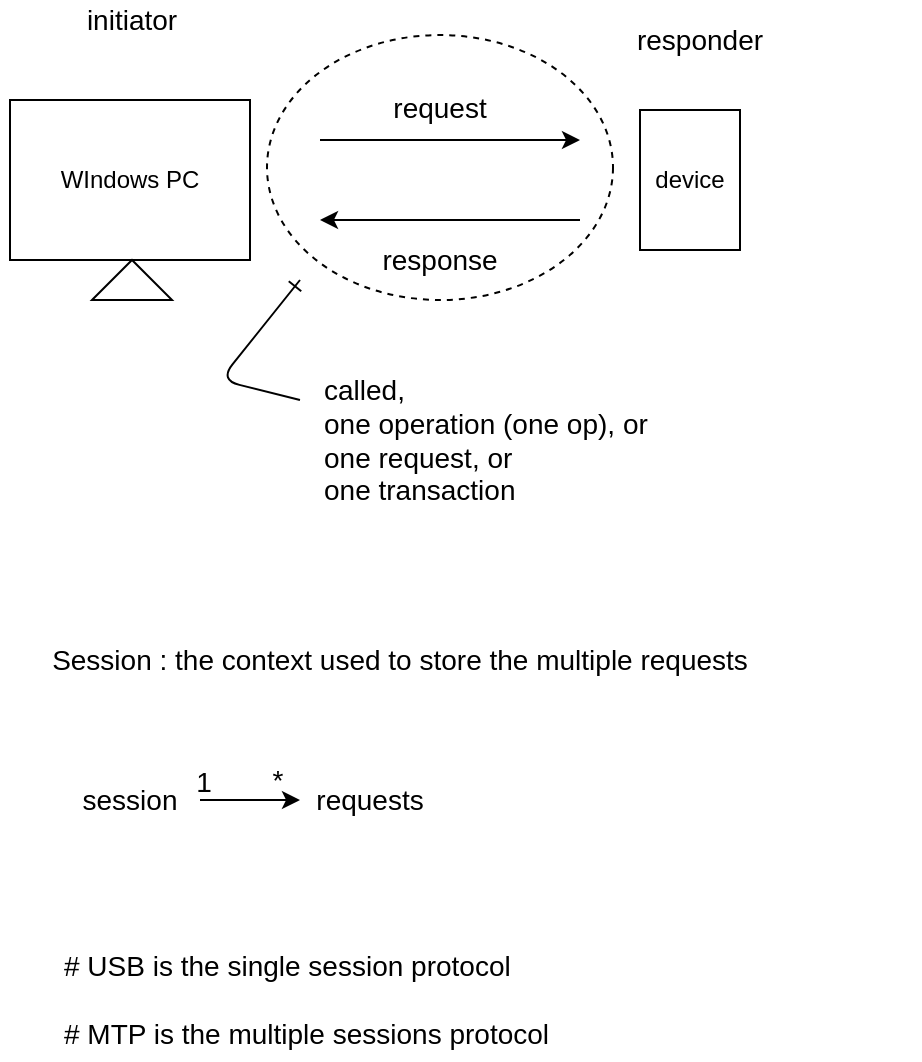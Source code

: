 <mxfile version="13.0.3" type="device"><diagram id="FeC9Z-XXBZb9MDAQXETu" name="Page-1"><mxGraphModel dx="1086" dy="827" grid="1" gridSize="10" guides="1" tooltips="1" connect="1" arrows="1" fold="1" page="1" pageScale="1" pageWidth="827" pageHeight="1169" math="0" shadow="0"><root><mxCell id="0"/><mxCell id="1" parent="0"/><mxCell id="OsEegAkKeRwhekSyZzEQ-1" value="WIndows PC" style="rounded=0;whiteSpace=wrap;html=1;" vertex="1" parent="1"><mxGeometry x="55" y="250" width="120" height="80" as="geometry"/></mxCell><mxCell id="OsEegAkKeRwhekSyZzEQ-2" value="" style="triangle;whiteSpace=wrap;html=1;direction=north;" vertex="1" parent="1"><mxGeometry x="96" y="330" width="40" height="20" as="geometry"/></mxCell><mxCell id="OsEegAkKeRwhekSyZzEQ-5" value="device" style="rounded=0;whiteSpace=wrap;html=1;" vertex="1" parent="1"><mxGeometry x="370" y="255" width="50" height="70" as="geometry"/></mxCell><mxCell id="OsEegAkKeRwhekSyZzEQ-6" value="initiator" style="text;html=1;strokeColor=none;fillColor=none;align=center;verticalAlign=middle;whiteSpace=wrap;rounded=0;fontSize=14;" vertex="1" parent="1"><mxGeometry x="96" y="200" width="40" height="20" as="geometry"/></mxCell><mxCell id="OsEegAkKeRwhekSyZzEQ-7" value="responder" style="text;html=1;strokeColor=none;fillColor=none;align=center;verticalAlign=middle;whiteSpace=wrap;rounded=0;fontSize=14;" vertex="1" parent="1"><mxGeometry x="380" y="210" width="40" height="20" as="geometry"/></mxCell><mxCell id="OsEegAkKeRwhekSyZzEQ-8" value="" style="endArrow=classic;html=1;fontSize=14;" edge="1" parent="1"><mxGeometry width="50" height="50" relative="1" as="geometry"><mxPoint x="210" y="270" as="sourcePoint"/><mxPoint x="340" y="270" as="targetPoint"/></mxGeometry></mxCell><mxCell id="OsEegAkKeRwhekSyZzEQ-9" value="request" style="text;html=1;strokeColor=none;fillColor=none;align=center;verticalAlign=middle;whiteSpace=wrap;rounded=0;fontSize=14;" vertex="1" parent="1"><mxGeometry x="250" y="244" width="40" height="20" as="geometry"/></mxCell><mxCell id="OsEegAkKeRwhekSyZzEQ-10" value="" style="endArrow=classic;html=1;fontSize=14;" edge="1" parent="1"><mxGeometry width="50" height="50" relative="1" as="geometry"><mxPoint x="340" y="310" as="sourcePoint"/><mxPoint x="210" y="310" as="targetPoint"/></mxGeometry></mxCell><mxCell id="OsEegAkKeRwhekSyZzEQ-11" value="response" style="text;html=1;strokeColor=none;fillColor=none;align=center;verticalAlign=middle;whiteSpace=wrap;rounded=0;fontSize=14;" vertex="1" parent="1"><mxGeometry x="250" y="320" width="40" height="20" as="geometry"/></mxCell><mxCell id="OsEegAkKeRwhekSyZzEQ-15" value="" style="ellipse;whiteSpace=wrap;html=1;fontSize=14;textOpacity=50;fontColor=#000000;fillColor=none;strokeColor=#000000;dashed=1;" vertex="1" parent="1"><mxGeometry x="183.5" y="217.5" width="173" height="132.5" as="geometry"/></mxCell><mxCell id="OsEegAkKeRwhekSyZzEQ-17" value="" style="endArrow=ERone;html=1;fontSize=14;fontColor=#000000;endFill=0;" edge="1" parent="1"><mxGeometry width="50" height="50" relative="1" as="geometry"><mxPoint x="200" y="400" as="sourcePoint"/><mxPoint x="200" y="340" as="targetPoint"/><Array as="points"><mxPoint x="160" y="390"/></Array></mxGeometry></mxCell><mxCell id="OsEegAkKeRwhekSyZzEQ-18" value="&lt;div&gt;called,&lt;/div&gt;&lt;div&gt;one operation (one op), or&lt;/div&gt;&lt;div&gt;one request, or&lt;/div&gt;&lt;div&gt;one transaction&lt;/div&gt;" style="text;html=1;strokeColor=none;fillColor=none;align=left;verticalAlign=middle;whiteSpace=wrap;rounded=0;dashed=1;fontSize=14;fontColor=#000000;" vertex="1" parent="1"><mxGeometry x="210" y="390" width="190" height="60" as="geometry"/></mxCell><mxCell id="OsEegAkKeRwhekSyZzEQ-19" value="Session :&amp;nbsp;the context used to store the multiple requests" style="text;html=1;strokeColor=none;fillColor=none;align=center;verticalAlign=middle;whiteSpace=wrap;rounded=0;dashed=1;fontSize=14;fontColor=#000000;" vertex="1" parent="1"><mxGeometry x="50" y="490" width="400" height="80" as="geometry"/></mxCell><mxCell id="OsEegAkKeRwhekSyZzEQ-21" value="session" style="text;html=1;strokeColor=none;fillColor=none;align=center;verticalAlign=middle;whiteSpace=wrap;rounded=0;dashed=1;fontSize=14;fontColor=#000000;" vertex="1" parent="1"><mxGeometry x="95" y="590" width="40" height="20" as="geometry"/></mxCell><mxCell id="OsEegAkKeRwhekSyZzEQ-22" value="requests" style="text;html=1;strokeColor=none;fillColor=none;align=center;verticalAlign=middle;whiteSpace=wrap;rounded=0;dashed=1;fontSize=14;fontColor=#000000;" vertex="1" parent="1"><mxGeometry x="215" y="590" width="40" height="20" as="geometry"/></mxCell><mxCell id="OsEegAkKeRwhekSyZzEQ-24" value="" style="endArrow=classic;html=1;fontSize=14;fontColor=#000000;" edge="1" parent="1" source="OsEegAkKeRwhekSyZzEQ-22"><mxGeometry width="50" height="50" relative="1" as="geometry"><mxPoint x="144.289" y="650" as="sourcePoint"/><mxPoint x="215" y="600" as="targetPoint"/></mxGeometry></mxCell><mxCell id="OsEegAkKeRwhekSyZzEQ-25" value="" style="endArrow=classic;html=1;fontSize=14;fontColor=#000000;" edge="1" parent="1"><mxGeometry width="50" height="50" relative="1" as="geometry"><mxPoint x="150" y="600" as="sourcePoint"/><mxPoint x="200" y="600" as="targetPoint"/></mxGeometry></mxCell><mxCell id="OsEegAkKeRwhekSyZzEQ-28" value="1" style="text;html=1;strokeColor=none;fillColor=none;align=center;verticalAlign=middle;whiteSpace=wrap;rounded=0;dashed=1;fontSize=14;fontColor=#000000;" vertex="1" parent="1"><mxGeometry x="144" y="591" width="16" as="geometry"/></mxCell><mxCell id="OsEegAkKeRwhekSyZzEQ-32" value="*" style="text;html=1;strokeColor=none;fillColor=none;align=center;verticalAlign=middle;whiteSpace=wrap;rounded=0;dashed=1;fontSize=14;fontColor=#000000;" vertex="1" parent="1"><mxGeometry x="181" y="590" width="16" as="geometry"/></mxCell><mxCell id="OsEegAkKeRwhekSyZzEQ-33" value="# USB is the single session protocol&lt;br&gt;&lt;br&gt;# MTP is the multiple sessions protocol" style="text;html=1;strokeColor=none;fillColor=none;align=left;verticalAlign=middle;whiteSpace=wrap;rounded=0;dashed=1;fontSize=14;fontColor=#000000;" vertex="1" parent="1"><mxGeometry x="80" y="670" width="430" height="60" as="geometry"/></mxCell></root></mxGraphModel></diagram></mxfile>
